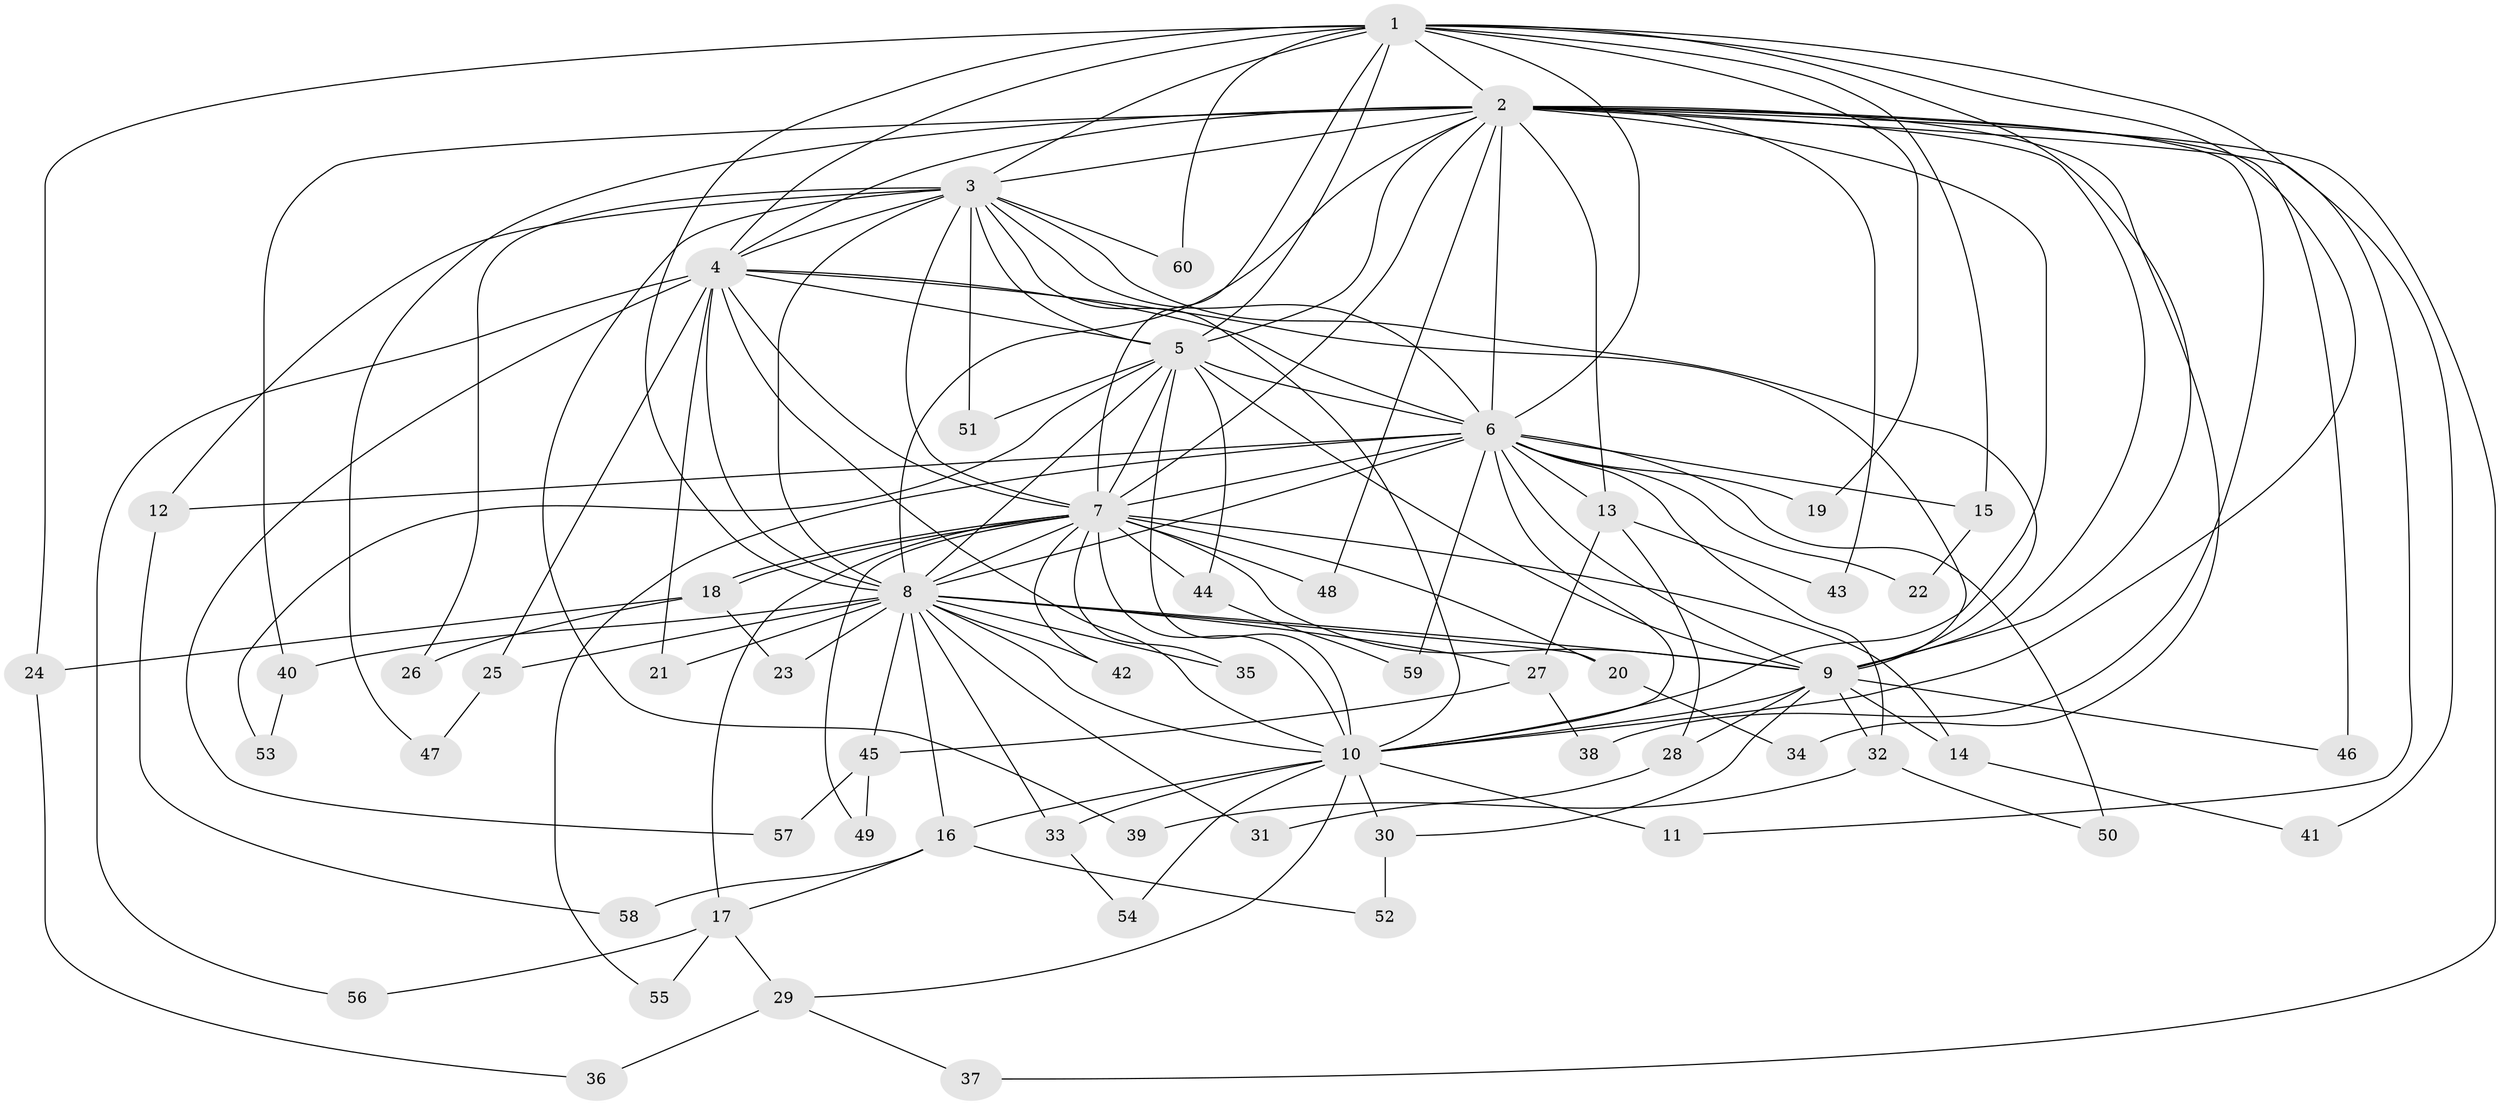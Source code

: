 // coarse degree distribution, {9: 0.06666666666666667, 11: 0.1, 14: 0.03333333333333333, 13: 0.03333333333333333, 10: 0.03333333333333333, 3: 0.16666666666666666, 8: 0.03333333333333333, 5: 0.1, 4: 0.06666666666666667, 2: 0.36666666666666664}
// Generated by graph-tools (version 1.1) at 2025/49/03/04/25 22:49:35]
// undirected, 60 vertices, 145 edges
graph export_dot {
  node [color=gray90,style=filled];
  1;
  2;
  3;
  4;
  5;
  6;
  7;
  8;
  9;
  10;
  11;
  12;
  13;
  14;
  15;
  16;
  17;
  18;
  19;
  20;
  21;
  22;
  23;
  24;
  25;
  26;
  27;
  28;
  29;
  30;
  31;
  32;
  33;
  34;
  35;
  36;
  37;
  38;
  39;
  40;
  41;
  42;
  43;
  44;
  45;
  46;
  47;
  48;
  49;
  50;
  51;
  52;
  53;
  54;
  55;
  56;
  57;
  58;
  59;
  60;
  1 -- 2;
  1 -- 3;
  1 -- 4;
  1 -- 5;
  1 -- 6;
  1 -- 7;
  1 -- 8;
  1 -- 9;
  1 -- 10;
  1 -- 15;
  1 -- 19;
  1 -- 24;
  1 -- 41;
  1 -- 60;
  2 -- 3;
  2 -- 4;
  2 -- 5;
  2 -- 6;
  2 -- 7;
  2 -- 8;
  2 -- 9;
  2 -- 10;
  2 -- 11;
  2 -- 13;
  2 -- 34;
  2 -- 37;
  2 -- 38;
  2 -- 40;
  2 -- 43;
  2 -- 46;
  2 -- 47;
  2 -- 48;
  3 -- 4;
  3 -- 5;
  3 -- 6;
  3 -- 7;
  3 -- 8;
  3 -- 9;
  3 -- 10;
  3 -- 12;
  3 -- 26;
  3 -- 39;
  3 -- 51;
  3 -- 60;
  4 -- 5;
  4 -- 6;
  4 -- 7;
  4 -- 8;
  4 -- 9;
  4 -- 10;
  4 -- 21;
  4 -- 25;
  4 -- 56;
  4 -- 57;
  5 -- 6;
  5 -- 7;
  5 -- 8;
  5 -- 9;
  5 -- 10;
  5 -- 44;
  5 -- 51;
  5 -- 53;
  6 -- 7;
  6 -- 8;
  6 -- 9;
  6 -- 10;
  6 -- 12;
  6 -- 13;
  6 -- 15;
  6 -- 19;
  6 -- 22;
  6 -- 32;
  6 -- 50;
  6 -- 55;
  6 -- 59;
  7 -- 8;
  7 -- 9;
  7 -- 10;
  7 -- 14;
  7 -- 17;
  7 -- 18;
  7 -- 18;
  7 -- 20;
  7 -- 35;
  7 -- 42;
  7 -- 44;
  7 -- 48;
  7 -- 49;
  8 -- 9;
  8 -- 10;
  8 -- 16;
  8 -- 20;
  8 -- 21;
  8 -- 23;
  8 -- 25;
  8 -- 27;
  8 -- 31;
  8 -- 33;
  8 -- 35;
  8 -- 40;
  8 -- 42;
  8 -- 45;
  9 -- 10;
  9 -- 14;
  9 -- 28;
  9 -- 30;
  9 -- 32;
  9 -- 46;
  10 -- 11;
  10 -- 16;
  10 -- 29;
  10 -- 30;
  10 -- 33;
  10 -- 54;
  12 -- 58;
  13 -- 27;
  13 -- 28;
  13 -- 43;
  14 -- 41;
  15 -- 22;
  16 -- 17;
  16 -- 52;
  16 -- 58;
  17 -- 29;
  17 -- 55;
  17 -- 56;
  18 -- 23;
  18 -- 24;
  18 -- 26;
  20 -- 34;
  24 -- 36;
  25 -- 47;
  27 -- 38;
  27 -- 45;
  28 -- 31;
  29 -- 36;
  29 -- 37;
  30 -- 52;
  32 -- 39;
  32 -- 50;
  33 -- 54;
  40 -- 53;
  44 -- 59;
  45 -- 49;
  45 -- 57;
}
